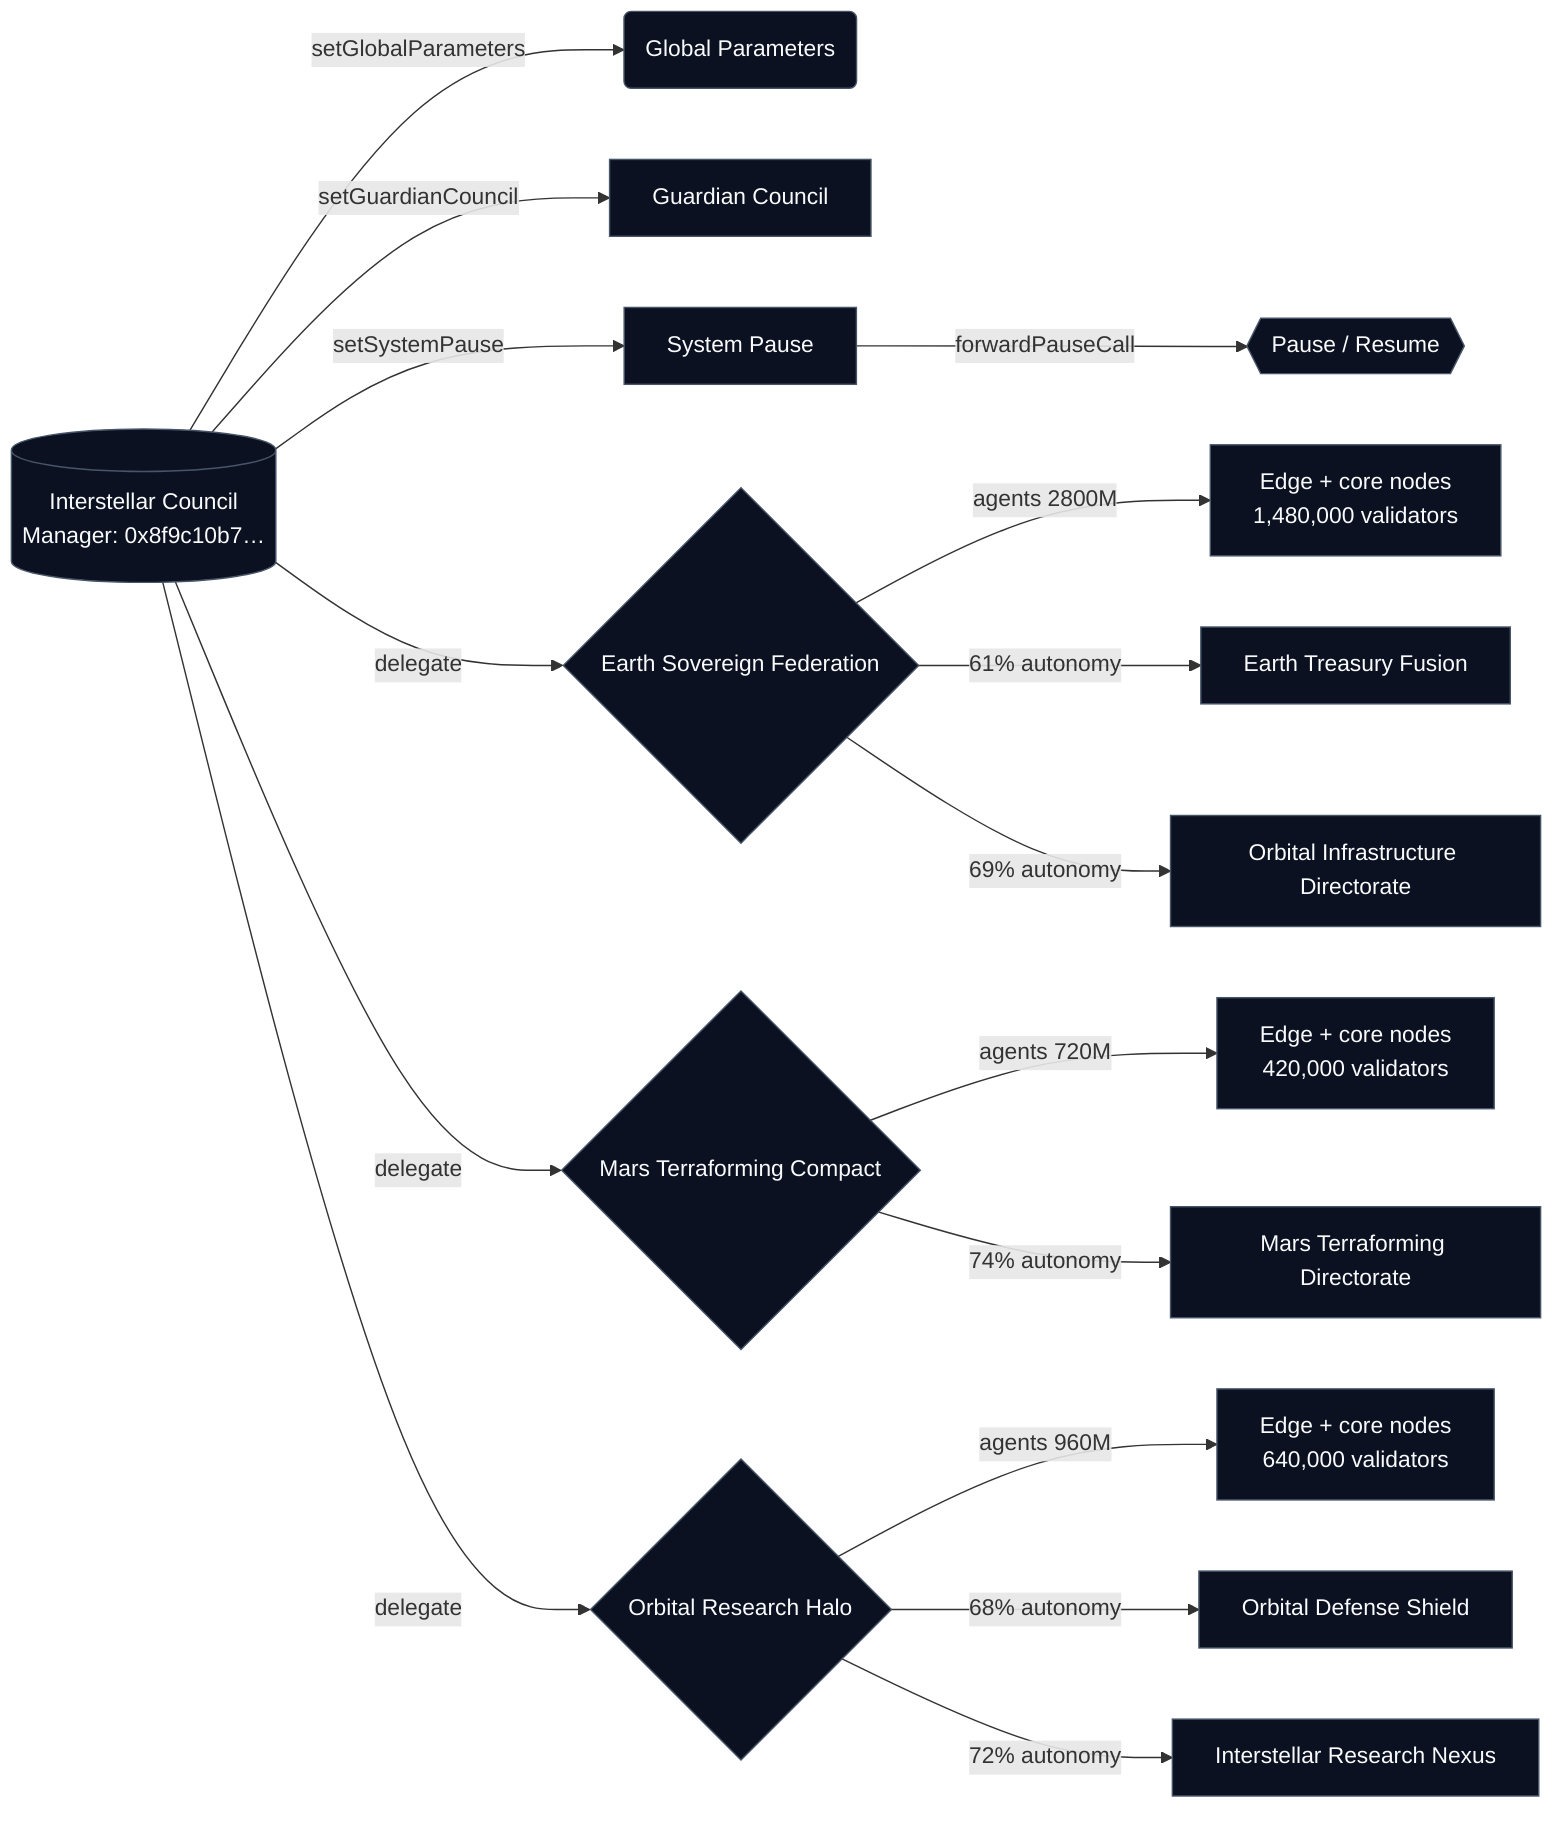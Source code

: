 %% Autogenerated by run-kardashev-demo.ts
flowchart LR
  IC[(Interstellar Council\nManager: 0x8f9c10b7…)]
  IC -->|setGlobalParameters| GP(Global Parameters)
  IC -->|setGuardianCouncil| GC[Guardian Council]
  IC -->|setSystemPause| SP[System Pause]
  SP -->|forwardPauseCall| PAUSE{{Pause / Resume}}
  IC -->|delegate| EARTH{Earth Sovereign Federation}
  EARTH -->|agents 2800M| EARTH_AGENTS
  EARTH_AGENTS[Edge + core nodes\n1,480,000 validators]
  EARTH -->|61% autonomy| EARTH_ce4fee[Earth Treasury Fusion]
  EARTH -->|69% autonomy| EARTH_76f241[Orbital Infrastructure Directorate]
  IC -->|delegate| MARS{Mars Terraforming Compact}
  MARS -->|agents 720M| MARS_AGENTS
  MARS_AGENTS[Edge + core nodes\n420,000 validators]
  MARS -->|74% autonomy| MARS_2706c2[Mars Terraforming Directorate]
  IC -->|delegate| ORBITAL{Orbital Research Halo}
  ORBITAL -->|agents 960M| ORBITAL_AGENTS
  ORBITAL_AGENTS[Edge + core nodes\n640,000 validators]
  ORBITAL -->|68% autonomy| ORBITAL_864a5b[Orbital Defense Shield]
  ORBITAL -->|72% autonomy| ORBITAL_fc6a36[Interstellar Research Nexus]
  classDef council fill:#0f172a,stroke:#4c51bf,color:#f8fafc;
  classDef federation fill:#111c4e,stroke:#5a67d8,color:#f8fafc;
  classDef default fill:#0b1120,stroke:#475569,color:#f8fafc;
  %% Dominance Score: 90.0
